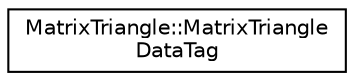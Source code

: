 digraph "Graphical Class Hierarchy"
{
  edge [fontname="Helvetica",fontsize="10",labelfontname="Helvetica",labelfontsize="10"];
  node [fontname="Helvetica",fontsize="10",shape=record];
  rankdir="LR";
  Node0 [label="MatrixTriangle::MatrixTriangle\lDataTag",height=0.2,width=0.4,color="black", fillcolor="white", style="filled",URL="$structMatrixTriangle_1_1MatrixTriangleDataTag.html"];
}
